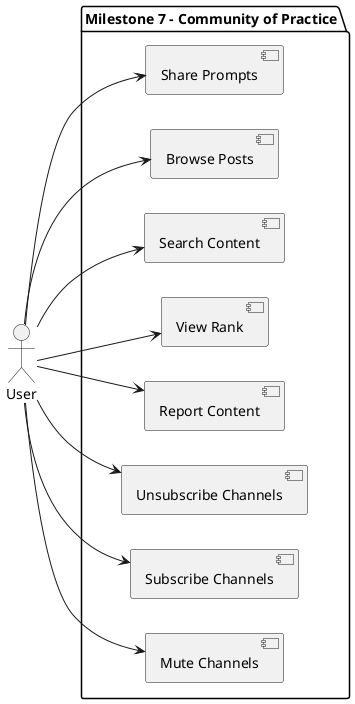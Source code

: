 @startuml
left to right direction

actor User as User

package "Milestone 7 - Community of Practice" {
    [Share Prompts] as UC7_1
    [Browse Posts] as UC7_2
    [Search Content] as UC7_3
    [View Rank] as UC7_4
    [Report Content] as UC7_5
    [Unsubscribe Channels] as UC7_6
    [Subscribe Channels] as UC7_8
    [Mute Channels] as UC7_7
}

User --> UC7_1
User --> UC7_2
User --> UC7_3
User --> UC7_4
User --> UC7_5
User --> UC7_6
User --> UC7_7
User --> UC7_8

@enduml
